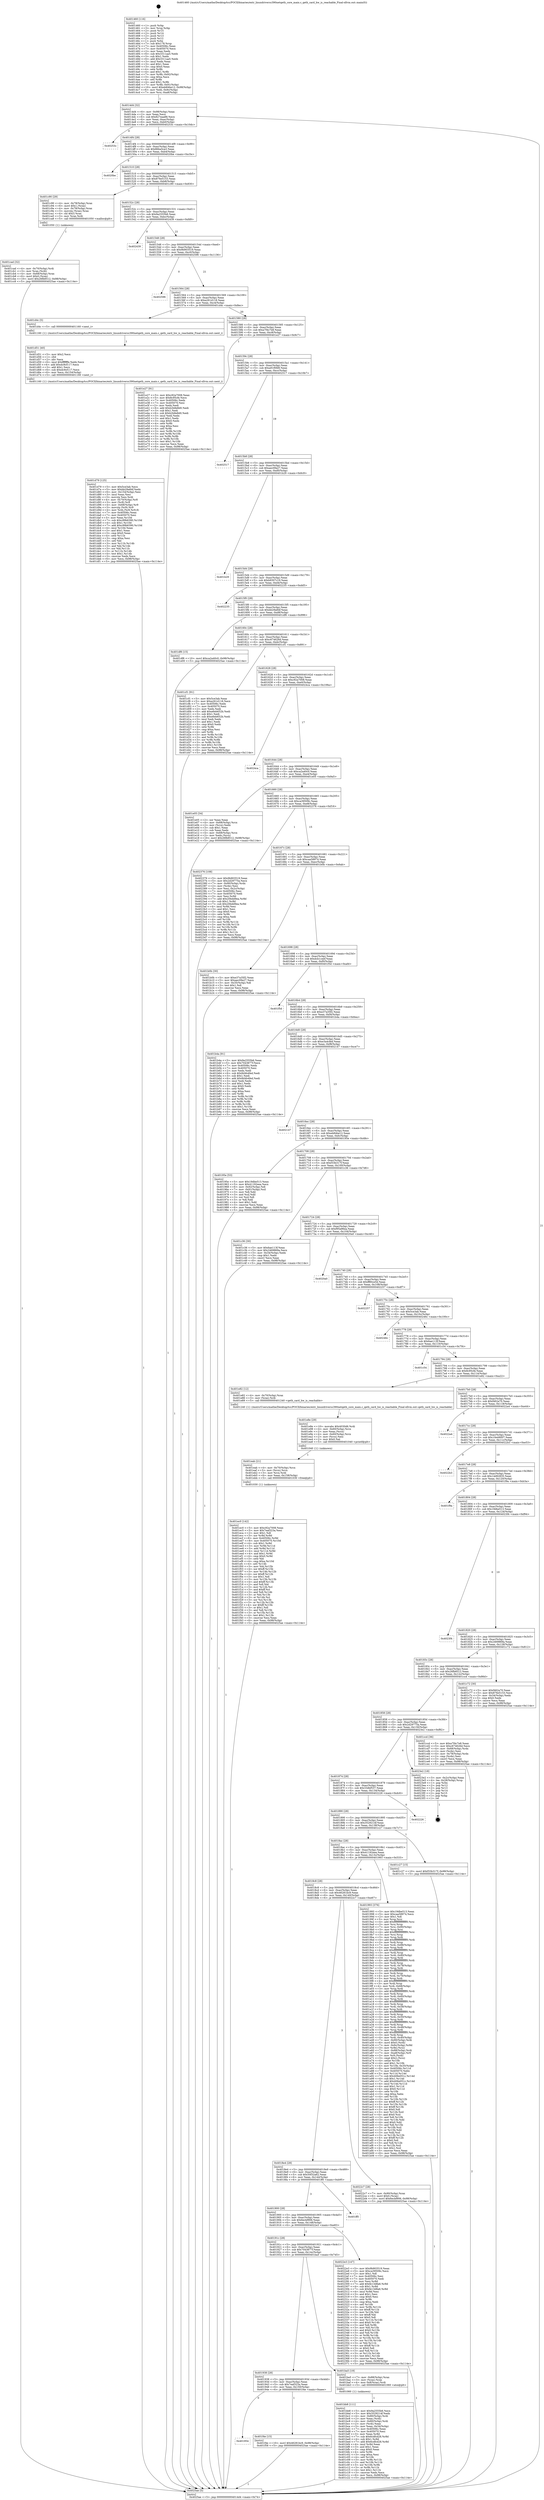 digraph "0x401460" {
  label = "0x401460 (/mnt/c/Users/mathe/Desktop/tcc/POCII/binaries/extr_linuxdriverss390netqeth_core_main.c_qeth_card_hw_is_reachable_Final-ollvm.out::main(0))"
  labelloc = "t"
  node[shape=record]

  Entry [label="",width=0.3,height=0.3,shape=circle,fillcolor=black,style=filled]
  "0x4014d4" [label="{
     0x4014d4 [32]\l
     | [instrs]\l
     &nbsp;&nbsp;0x4014d4 \<+6\>: mov -0x98(%rbp),%eax\l
     &nbsp;&nbsp;0x4014da \<+2\>: mov %eax,%ecx\l
     &nbsp;&nbsp;0x4014dc \<+6\>: sub $0x827eaa88,%ecx\l
     &nbsp;&nbsp;0x4014e2 \<+6\>: mov %eax,-0xac(%rbp)\l
     &nbsp;&nbsp;0x4014e8 \<+6\>: mov %ecx,-0xb0(%rbp)\l
     &nbsp;&nbsp;0x4014ee \<+6\>: je 000000000040253c \<main+0x10dc\>\l
  }"]
  "0x40253c" [label="{
     0x40253c\l
  }", style=dashed]
  "0x4014f4" [label="{
     0x4014f4 [28]\l
     | [instrs]\l
     &nbsp;&nbsp;0x4014f4 \<+5\>: jmp 00000000004014f9 \<main+0x99\>\l
     &nbsp;&nbsp;0x4014f9 \<+6\>: mov -0xac(%rbp),%eax\l
     &nbsp;&nbsp;0x4014ff \<+5\>: sub $0x86ba5ca3,%eax\l
     &nbsp;&nbsp;0x401504 \<+6\>: mov %eax,-0xb4(%rbp)\l
     &nbsp;&nbsp;0x40150a \<+6\>: je 00000000004020be \<main+0xc5e\>\l
  }"]
  Exit [label="",width=0.3,height=0.3,shape=circle,fillcolor=black,style=filled,peripheries=2]
  "0x4020be" [label="{
     0x4020be\l
  }", style=dashed]
  "0x401510" [label="{
     0x401510 [28]\l
     | [instrs]\l
     &nbsp;&nbsp;0x401510 \<+5\>: jmp 0000000000401515 \<main+0xb5\>\l
     &nbsp;&nbsp;0x401515 \<+6\>: mov -0xac(%rbp),%eax\l
     &nbsp;&nbsp;0x40151b \<+5\>: sub $0x876e5153,%eax\l
     &nbsp;&nbsp;0x401520 \<+6\>: mov %eax,-0xb8(%rbp)\l
     &nbsp;&nbsp;0x401526 \<+6\>: je 0000000000401c90 \<main+0x830\>\l
  }"]
  "0x401954" [label="{
     0x401954\l
  }", style=dashed]
  "0x401c90" [label="{
     0x401c90 [29]\l
     | [instrs]\l
     &nbsp;&nbsp;0x401c90 \<+4\>: mov -0x78(%rbp),%rax\l
     &nbsp;&nbsp;0x401c94 \<+6\>: movl $0x1,(%rax)\l
     &nbsp;&nbsp;0x401c9a \<+4\>: mov -0x78(%rbp),%rax\l
     &nbsp;&nbsp;0x401c9e \<+3\>: movslq (%rax),%rax\l
     &nbsp;&nbsp;0x401ca1 \<+4\>: shl $0x3,%rax\l
     &nbsp;&nbsp;0x401ca5 \<+3\>: mov %rax,%rdi\l
     &nbsp;&nbsp;0x401ca8 \<+5\>: call 0000000000401050 \<malloc@plt\>\l
     | [calls]\l
     &nbsp;&nbsp;0x401050 \{1\} (unknown)\l
  }"]
  "0x40152c" [label="{
     0x40152c [28]\l
     | [instrs]\l
     &nbsp;&nbsp;0x40152c \<+5\>: jmp 0000000000401531 \<main+0xd1\>\l
     &nbsp;&nbsp;0x401531 \<+6\>: mov -0xac(%rbp),%eax\l
     &nbsp;&nbsp;0x401537 \<+5\>: sub $0x9a2555b6,%eax\l
     &nbsp;&nbsp;0x40153c \<+6\>: mov %eax,-0xbc(%rbp)\l
     &nbsp;&nbsp;0x401542 \<+6\>: je 0000000000402439 \<main+0xfd9\>\l
  }"]
  "0x401f4e" [label="{
     0x401f4e [15]\l
     | [instrs]\l
     &nbsp;&nbsp;0x401f4e \<+10\>: movl $0x46281bc9,-0x98(%rbp)\l
     &nbsp;&nbsp;0x401f58 \<+5\>: jmp 00000000004025ae \<main+0x114e\>\l
  }"]
  "0x402439" [label="{
     0x402439\l
  }", style=dashed]
  "0x401548" [label="{
     0x401548 [28]\l
     | [instrs]\l
     &nbsp;&nbsp;0x401548 \<+5\>: jmp 000000000040154d \<main+0xed\>\l
     &nbsp;&nbsp;0x40154d \<+6\>: mov -0xac(%rbp),%eax\l
     &nbsp;&nbsp;0x401553 \<+5\>: sub $0x9b903519,%eax\l
     &nbsp;&nbsp;0x401558 \<+6\>: mov %eax,-0xc0(%rbp)\l
     &nbsp;&nbsp;0x40155e \<+6\>: je 0000000000402596 \<main+0x1136\>\l
  }"]
  "0x401ec0" [label="{
     0x401ec0 [142]\l
     | [instrs]\l
     &nbsp;&nbsp;0x401ec0 \<+5\>: mov $0xc92a7008,%eax\l
     &nbsp;&nbsp;0x401ec5 \<+5\>: mov $0x7eaf323a,%esi\l
     &nbsp;&nbsp;0x401eca \<+2\>: mov $0x1,%dl\l
     &nbsp;&nbsp;0x401ecc \<+3\>: xor %r8d,%r8d\l
     &nbsp;&nbsp;0x401ecf \<+8\>: mov 0x40506c,%r9d\l
     &nbsp;&nbsp;0x401ed7 \<+8\>: mov 0x405070,%r10d\l
     &nbsp;&nbsp;0x401edf \<+4\>: sub $0x1,%r8d\l
     &nbsp;&nbsp;0x401ee3 \<+3\>: mov %r9d,%r11d\l
     &nbsp;&nbsp;0x401ee6 \<+3\>: add %r8d,%r11d\l
     &nbsp;&nbsp;0x401ee9 \<+4\>: imul %r11d,%r9d\l
     &nbsp;&nbsp;0x401eed \<+4\>: and $0x1,%r9d\l
     &nbsp;&nbsp;0x401ef1 \<+4\>: cmp $0x0,%r9d\l
     &nbsp;&nbsp;0x401ef5 \<+3\>: sete %bl\l
     &nbsp;&nbsp;0x401ef8 \<+4\>: cmp $0xa,%r10d\l
     &nbsp;&nbsp;0x401efc \<+4\>: setl %r14b\l
     &nbsp;&nbsp;0x401f00 \<+3\>: mov %bl,%r15b\l
     &nbsp;&nbsp;0x401f03 \<+4\>: xor $0xff,%r15b\l
     &nbsp;&nbsp;0x401f07 \<+3\>: mov %r14b,%r12b\l
     &nbsp;&nbsp;0x401f0a \<+4\>: xor $0xff,%r12b\l
     &nbsp;&nbsp;0x401f0e \<+3\>: xor $0x1,%dl\l
     &nbsp;&nbsp;0x401f11 \<+3\>: mov %r15b,%r13b\l
     &nbsp;&nbsp;0x401f14 \<+4\>: and $0xff,%r13b\l
     &nbsp;&nbsp;0x401f18 \<+2\>: and %dl,%bl\l
     &nbsp;&nbsp;0x401f1a \<+3\>: mov %r12b,%cl\l
     &nbsp;&nbsp;0x401f1d \<+3\>: and $0xff,%cl\l
     &nbsp;&nbsp;0x401f20 \<+3\>: and %dl,%r14b\l
     &nbsp;&nbsp;0x401f23 \<+3\>: or %bl,%r13b\l
     &nbsp;&nbsp;0x401f26 \<+3\>: or %r14b,%cl\l
     &nbsp;&nbsp;0x401f29 \<+3\>: xor %cl,%r13b\l
     &nbsp;&nbsp;0x401f2c \<+3\>: or %r12b,%r15b\l
     &nbsp;&nbsp;0x401f2f \<+4\>: xor $0xff,%r15b\l
     &nbsp;&nbsp;0x401f33 \<+3\>: or $0x1,%dl\l
     &nbsp;&nbsp;0x401f36 \<+3\>: and %dl,%r15b\l
     &nbsp;&nbsp;0x401f39 \<+3\>: or %r15b,%r13b\l
     &nbsp;&nbsp;0x401f3c \<+4\>: test $0x1,%r13b\l
     &nbsp;&nbsp;0x401f40 \<+3\>: cmovne %esi,%eax\l
     &nbsp;&nbsp;0x401f43 \<+6\>: mov %eax,-0x98(%rbp)\l
     &nbsp;&nbsp;0x401f49 \<+5\>: jmp 00000000004025ae \<main+0x114e\>\l
  }"]
  "0x402596" [label="{
     0x402596\l
  }", style=dashed]
  "0x401564" [label="{
     0x401564 [28]\l
     | [instrs]\l
     &nbsp;&nbsp;0x401564 \<+5\>: jmp 0000000000401569 \<main+0x109\>\l
     &nbsp;&nbsp;0x401569 \<+6\>: mov -0xac(%rbp),%eax\l
     &nbsp;&nbsp;0x40156f \<+5\>: sub $0xa261d118,%eax\l
     &nbsp;&nbsp;0x401574 \<+6\>: mov %eax,-0xc4(%rbp)\l
     &nbsp;&nbsp;0x40157a \<+6\>: je 0000000000401d4c \<main+0x8ec\>\l
  }"]
  "0x401eab" [label="{
     0x401eab [21]\l
     | [instrs]\l
     &nbsp;&nbsp;0x401eab \<+4\>: mov -0x70(%rbp),%rcx\l
     &nbsp;&nbsp;0x401eaf \<+3\>: mov (%rcx),%rcx\l
     &nbsp;&nbsp;0x401eb2 \<+3\>: mov %rcx,%rdi\l
     &nbsp;&nbsp;0x401eb5 \<+6\>: mov %eax,-0x158(%rbp)\l
     &nbsp;&nbsp;0x401ebb \<+5\>: call 0000000000401030 \<free@plt\>\l
     | [calls]\l
     &nbsp;&nbsp;0x401030 \{1\} (unknown)\l
  }"]
  "0x401d4c" [label="{
     0x401d4c [5]\l
     | [instrs]\l
     &nbsp;&nbsp;0x401d4c \<+5\>: call 0000000000401160 \<next_i\>\l
     | [calls]\l
     &nbsp;&nbsp;0x401160 \{1\} (/mnt/c/Users/mathe/Desktop/tcc/POCII/binaries/extr_linuxdriverss390netqeth_core_main.c_qeth_card_hw_is_reachable_Final-ollvm.out::next_i)\l
  }"]
  "0x401580" [label="{
     0x401580 [28]\l
     | [instrs]\l
     &nbsp;&nbsp;0x401580 \<+5\>: jmp 0000000000401585 \<main+0x125\>\l
     &nbsp;&nbsp;0x401585 \<+6\>: mov -0xac(%rbp),%eax\l
     &nbsp;&nbsp;0x40158b \<+5\>: sub $0xa7f4c7e8,%eax\l
     &nbsp;&nbsp;0x401590 \<+6\>: mov %eax,-0xc8(%rbp)\l
     &nbsp;&nbsp;0x401596 \<+6\>: je 0000000000401e27 \<main+0x9c7\>\l
  }"]
  "0x401e8e" [label="{
     0x401e8e [29]\l
     | [instrs]\l
     &nbsp;&nbsp;0x401e8e \<+10\>: movabs $0x4030d6,%rdi\l
     &nbsp;&nbsp;0x401e98 \<+4\>: mov -0x60(%rbp),%rcx\l
     &nbsp;&nbsp;0x401e9c \<+2\>: mov %eax,(%rcx)\l
     &nbsp;&nbsp;0x401e9e \<+4\>: mov -0x60(%rbp),%rcx\l
     &nbsp;&nbsp;0x401ea2 \<+2\>: mov (%rcx),%esi\l
     &nbsp;&nbsp;0x401ea4 \<+2\>: mov $0x0,%al\l
     &nbsp;&nbsp;0x401ea6 \<+5\>: call 0000000000401040 \<printf@plt\>\l
     | [calls]\l
     &nbsp;&nbsp;0x401040 \{1\} (unknown)\l
  }"]
  "0x401e27" [label="{
     0x401e27 [91]\l
     | [instrs]\l
     &nbsp;&nbsp;0x401e27 \<+5\>: mov $0xc92a7008,%eax\l
     &nbsp;&nbsp;0x401e2c \<+5\>: mov $0x8c95cfe,%ecx\l
     &nbsp;&nbsp;0x401e31 \<+7\>: mov 0x40506c,%edx\l
     &nbsp;&nbsp;0x401e38 \<+7\>: mov 0x405070,%esi\l
     &nbsp;&nbsp;0x401e3f \<+2\>: mov %edx,%edi\l
     &nbsp;&nbsp;0x401e41 \<+6\>: add $0xb2b8e8d0,%edi\l
     &nbsp;&nbsp;0x401e47 \<+3\>: sub $0x1,%edi\l
     &nbsp;&nbsp;0x401e4a \<+6\>: sub $0xb2b8e8d0,%edi\l
     &nbsp;&nbsp;0x401e50 \<+3\>: imul %edi,%edx\l
     &nbsp;&nbsp;0x401e53 \<+3\>: and $0x1,%edx\l
     &nbsp;&nbsp;0x401e56 \<+3\>: cmp $0x0,%edx\l
     &nbsp;&nbsp;0x401e59 \<+4\>: sete %r8b\l
     &nbsp;&nbsp;0x401e5d \<+3\>: cmp $0xa,%esi\l
     &nbsp;&nbsp;0x401e60 \<+4\>: setl %r9b\l
     &nbsp;&nbsp;0x401e64 \<+3\>: mov %r8b,%r10b\l
     &nbsp;&nbsp;0x401e67 \<+3\>: and %r9b,%r10b\l
     &nbsp;&nbsp;0x401e6a \<+3\>: xor %r9b,%r8b\l
     &nbsp;&nbsp;0x401e6d \<+3\>: or %r8b,%r10b\l
     &nbsp;&nbsp;0x401e70 \<+4\>: test $0x1,%r10b\l
     &nbsp;&nbsp;0x401e74 \<+3\>: cmovne %ecx,%eax\l
     &nbsp;&nbsp;0x401e77 \<+6\>: mov %eax,-0x98(%rbp)\l
     &nbsp;&nbsp;0x401e7d \<+5\>: jmp 00000000004025ae \<main+0x114e\>\l
  }"]
  "0x40159c" [label="{
     0x40159c [28]\l
     | [instrs]\l
     &nbsp;&nbsp;0x40159c \<+5\>: jmp 00000000004015a1 \<main+0x141\>\l
     &nbsp;&nbsp;0x4015a1 \<+6\>: mov -0xac(%rbp),%eax\l
     &nbsp;&nbsp;0x4015a7 \<+5\>: sub $0xa91f0fd9,%eax\l
     &nbsp;&nbsp;0x4015ac \<+6\>: mov %eax,-0xcc(%rbp)\l
     &nbsp;&nbsp;0x4015b2 \<+6\>: je 0000000000402517 \<main+0x10b7\>\l
  }"]
  "0x401d79" [label="{
     0x401d79 [125]\l
     | [instrs]\l
     &nbsp;&nbsp;0x401d79 \<+5\>: mov $0x5ce3ab,%ecx\l
     &nbsp;&nbsp;0x401d7e \<+5\>: mov $0xbb29a84f,%edx\l
     &nbsp;&nbsp;0x401d83 \<+6\>: mov -0x154(%rbp),%esi\l
     &nbsp;&nbsp;0x401d89 \<+3\>: imul %eax,%esi\l
     &nbsp;&nbsp;0x401d8c \<+3\>: movslq %esi,%rdi\l
     &nbsp;&nbsp;0x401d8f \<+4\>: mov -0x70(%rbp),%r8\l
     &nbsp;&nbsp;0x401d93 \<+3\>: mov (%r8),%r8\l
     &nbsp;&nbsp;0x401d96 \<+4\>: mov -0x68(%rbp),%r9\l
     &nbsp;&nbsp;0x401d9a \<+3\>: movslq (%r9),%r9\l
     &nbsp;&nbsp;0x401d9d \<+4\>: mov %rdi,(%r8,%r9,8)\l
     &nbsp;&nbsp;0x401da1 \<+7\>: mov 0x40506c,%eax\l
     &nbsp;&nbsp;0x401da8 \<+7\>: mov 0x405070,%esi\l
     &nbsp;&nbsp;0x401daf \<+3\>: mov %eax,%r10d\l
     &nbsp;&nbsp;0x401db2 \<+7\>: sub $0xc99b6390,%r10d\l
     &nbsp;&nbsp;0x401db9 \<+4\>: sub $0x1,%r10d\l
     &nbsp;&nbsp;0x401dbd \<+7\>: add $0xc99b6390,%r10d\l
     &nbsp;&nbsp;0x401dc4 \<+4\>: imul %r10d,%eax\l
     &nbsp;&nbsp;0x401dc8 \<+3\>: and $0x1,%eax\l
     &nbsp;&nbsp;0x401dcb \<+3\>: cmp $0x0,%eax\l
     &nbsp;&nbsp;0x401dce \<+4\>: sete %r11b\l
     &nbsp;&nbsp;0x401dd2 \<+3\>: cmp $0xa,%esi\l
     &nbsp;&nbsp;0x401dd5 \<+3\>: setl %bl\l
     &nbsp;&nbsp;0x401dd8 \<+3\>: mov %r11b,%r14b\l
     &nbsp;&nbsp;0x401ddb \<+3\>: and %bl,%r14b\l
     &nbsp;&nbsp;0x401dde \<+3\>: xor %bl,%r11b\l
     &nbsp;&nbsp;0x401de1 \<+3\>: or %r11b,%r14b\l
     &nbsp;&nbsp;0x401de4 \<+4\>: test $0x1,%r14b\l
     &nbsp;&nbsp;0x401de8 \<+3\>: cmovne %edx,%ecx\l
     &nbsp;&nbsp;0x401deb \<+6\>: mov %ecx,-0x98(%rbp)\l
     &nbsp;&nbsp;0x401df1 \<+5\>: jmp 00000000004025ae \<main+0x114e\>\l
  }"]
  "0x402517" [label="{
     0x402517\l
  }", style=dashed]
  "0x4015b8" [label="{
     0x4015b8 [28]\l
     | [instrs]\l
     &nbsp;&nbsp;0x4015b8 \<+5\>: jmp 00000000004015bd \<main+0x15d\>\l
     &nbsp;&nbsp;0x4015bd \<+6\>: mov -0xac(%rbp),%eax\l
     &nbsp;&nbsp;0x4015c3 \<+5\>: sub $0xaec09a27,%eax\l
     &nbsp;&nbsp;0x4015c8 \<+6\>: mov %eax,-0xd0(%rbp)\l
     &nbsp;&nbsp;0x4015ce \<+6\>: je 0000000000401b29 \<main+0x6c9\>\l
  }"]
  "0x401d51" [label="{
     0x401d51 [40]\l
     | [instrs]\l
     &nbsp;&nbsp;0x401d51 \<+5\>: mov $0x2,%ecx\l
     &nbsp;&nbsp;0x401d56 \<+1\>: cltd\l
     &nbsp;&nbsp;0x401d57 \<+2\>: idiv %ecx\l
     &nbsp;&nbsp;0x401d59 \<+6\>: imul $0xfffffffe,%edx,%ecx\l
     &nbsp;&nbsp;0x401d5f \<+6\>: add $0xdc9cf117,%ecx\l
     &nbsp;&nbsp;0x401d65 \<+3\>: add $0x1,%ecx\l
     &nbsp;&nbsp;0x401d68 \<+6\>: sub $0xdc9cf117,%ecx\l
     &nbsp;&nbsp;0x401d6e \<+6\>: mov %ecx,-0x154(%rbp)\l
     &nbsp;&nbsp;0x401d74 \<+5\>: call 0000000000401160 \<next_i\>\l
     | [calls]\l
     &nbsp;&nbsp;0x401160 \{1\} (/mnt/c/Users/mathe/Desktop/tcc/POCII/binaries/extr_linuxdriverss390netqeth_core_main.c_qeth_card_hw_is_reachable_Final-ollvm.out::next_i)\l
  }"]
  "0x401b29" [label="{
     0x401b29\l
  }", style=dashed]
  "0x4015d4" [label="{
     0x4015d4 [28]\l
     | [instrs]\l
     &nbsp;&nbsp;0x4015d4 \<+5\>: jmp 00000000004015d9 \<main+0x179\>\l
     &nbsp;&nbsp;0x4015d9 \<+6\>: mov -0xac(%rbp),%eax\l
     &nbsp;&nbsp;0x4015df \<+5\>: sub $0xb9307c19,%eax\l
     &nbsp;&nbsp;0x4015e4 \<+6\>: mov %eax,-0xd4(%rbp)\l
     &nbsp;&nbsp;0x4015ea \<+6\>: je 0000000000402235 \<main+0xdd5\>\l
  }"]
  "0x401cad" [label="{
     0x401cad [32]\l
     | [instrs]\l
     &nbsp;&nbsp;0x401cad \<+4\>: mov -0x70(%rbp),%rdi\l
     &nbsp;&nbsp;0x401cb1 \<+3\>: mov %rax,(%rdi)\l
     &nbsp;&nbsp;0x401cb4 \<+4\>: mov -0x68(%rbp),%rax\l
     &nbsp;&nbsp;0x401cb8 \<+6\>: movl $0x0,(%rax)\l
     &nbsp;&nbsp;0x401cbe \<+10\>: movl $0x26fb8512,-0x98(%rbp)\l
     &nbsp;&nbsp;0x401cc8 \<+5\>: jmp 00000000004025ae \<main+0x114e\>\l
  }"]
  "0x402235" [label="{
     0x402235\l
  }", style=dashed]
  "0x4015f0" [label="{
     0x4015f0 [28]\l
     | [instrs]\l
     &nbsp;&nbsp;0x4015f0 \<+5\>: jmp 00000000004015f5 \<main+0x195\>\l
     &nbsp;&nbsp;0x4015f5 \<+6\>: mov -0xac(%rbp),%eax\l
     &nbsp;&nbsp;0x4015fb \<+5\>: sub $0xbb29a84f,%eax\l
     &nbsp;&nbsp;0x401600 \<+6\>: mov %eax,-0xd8(%rbp)\l
     &nbsp;&nbsp;0x401606 \<+6\>: je 0000000000401df6 \<main+0x996\>\l
  }"]
  "0x401bb8" [label="{
     0x401bb8 [111]\l
     | [instrs]\l
     &nbsp;&nbsp;0x401bb8 \<+5\>: mov $0x9a2555b6,%ecx\l
     &nbsp;&nbsp;0x401bbd \<+5\>: mov $0x3529214f,%edx\l
     &nbsp;&nbsp;0x401bc2 \<+4\>: mov -0x80(%rbp),%rdi\l
     &nbsp;&nbsp;0x401bc6 \<+2\>: mov %eax,(%rdi)\l
     &nbsp;&nbsp;0x401bc8 \<+4\>: mov -0x80(%rbp),%rdi\l
     &nbsp;&nbsp;0x401bcc \<+2\>: mov (%rdi),%eax\l
     &nbsp;&nbsp;0x401bce \<+3\>: mov %eax,-0x34(%rbp)\l
     &nbsp;&nbsp;0x401bd1 \<+7\>: mov 0x40506c,%eax\l
     &nbsp;&nbsp;0x401bd8 \<+7\>: mov 0x405070,%esi\l
     &nbsp;&nbsp;0x401bdf \<+3\>: mov %eax,%r8d\l
     &nbsp;&nbsp;0x401be2 \<+7\>: sub $0x6cdfcd28,%r8d\l
     &nbsp;&nbsp;0x401be9 \<+4\>: sub $0x1,%r8d\l
     &nbsp;&nbsp;0x401bed \<+7\>: add $0x6cdfcd28,%r8d\l
     &nbsp;&nbsp;0x401bf4 \<+4\>: imul %r8d,%eax\l
     &nbsp;&nbsp;0x401bf8 \<+3\>: and $0x1,%eax\l
     &nbsp;&nbsp;0x401bfb \<+3\>: cmp $0x0,%eax\l
     &nbsp;&nbsp;0x401bfe \<+4\>: sete %r9b\l
     &nbsp;&nbsp;0x401c02 \<+3\>: cmp $0xa,%esi\l
     &nbsp;&nbsp;0x401c05 \<+4\>: setl %r10b\l
     &nbsp;&nbsp;0x401c09 \<+3\>: mov %r9b,%r11b\l
     &nbsp;&nbsp;0x401c0c \<+3\>: and %r10b,%r11b\l
     &nbsp;&nbsp;0x401c0f \<+3\>: xor %r10b,%r9b\l
     &nbsp;&nbsp;0x401c12 \<+3\>: or %r9b,%r11b\l
     &nbsp;&nbsp;0x401c15 \<+4\>: test $0x1,%r11b\l
     &nbsp;&nbsp;0x401c19 \<+3\>: cmovne %edx,%ecx\l
     &nbsp;&nbsp;0x401c1c \<+6\>: mov %ecx,-0x98(%rbp)\l
     &nbsp;&nbsp;0x401c22 \<+5\>: jmp 00000000004025ae \<main+0x114e\>\l
  }"]
  "0x401df6" [label="{
     0x401df6 [15]\l
     | [instrs]\l
     &nbsp;&nbsp;0x401df6 \<+10\>: movl $0xca2a40c0,-0x98(%rbp)\l
     &nbsp;&nbsp;0x401e00 \<+5\>: jmp 00000000004025ae \<main+0x114e\>\l
  }"]
  "0x40160c" [label="{
     0x40160c [28]\l
     | [instrs]\l
     &nbsp;&nbsp;0x40160c \<+5\>: jmp 0000000000401611 \<main+0x1b1\>\l
     &nbsp;&nbsp;0x401611 \<+6\>: mov -0xac(%rbp),%eax\l
     &nbsp;&nbsp;0x401617 \<+5\>: sub $0xc674626d,%eax\l
     &nbsp;&nbsp;0x40161c \<+6\>: mov %eax,-0xdc(%rbp)\l
     &nbsp;&nbsp;0x401622 \<+6\>: je 0000000000401cf1 \<main+0x891\>\l
  }"]
  "0x401938" [label="{
     0x401938 [28]\l
     | [instrs]\l
     &nbsp;&nbsp;0x401938 \<+5\>: jmp 000000000040193d \<main+0x4dd\>\l
     &nbsp;&nbsp;0x40193d \<+6\>: mov -0xac(%rbp),%eax\l
     &nbsp;&nbsp;0x401943 \<+5\>: sub $0x7eaf323a,%eax\l
     &nbsp;&nbsp;0x401948 \<+6\>: mov %eax,-0x150(%rbp)\l
     &nbsp;&nbsp;0x40194e \<+6\>: je 0000000000401f4e \<main+0xaee\>\l
  }"]
  "0x401cf1" [label="{
     0x401cf1 [91]\l
     | [instrs]\l
     &nbsp;&nbsp;0x401cf1 \<+5\>: mov $0x5ce3ab,%eax\l
     &nbsp;&nbsp;0x401cf6 \<+5\>: mov $0xa261d118,%ecx\l
     &nbsp;&nbsp;0x401cfb \<+7\>: mov 0x40506c,%edx\l
     &nbsp;&nbsp;0x401d02 \<+7\>: mov 0x405070,%esi\l
     &nbsp;&nbsp;0x401d09 \<+2\>: mov %edx,%edi\l
     &nbsp;&nbsp;0x401d0b \<+6\>: add $0xe6eb652b,%edi\l
     &nbsp;&nbsp;0x401d11 \<+3\>: sub $0x1,%edi\l
     &nbsp;&nbsp;0x401d14 \<+6\>: sub $0xe6eb652b,%edi\l
     &nbsp;&nbsp;0x401d1a \<+3\>: imul %edi,%edx\l
     &nbsp;&nbsp;0x401d1d \<+3\>: and $0x1,%edx\l
     &nbsp;&nbsp;0x401d20 \<+3\>: cmp $0x0,%edx\l
     &nbsp;&nbsp;0x401d23 \<+4\>: sete %r8b\l
     &nbsp;&nbsp;0x401d27 \<+3\>: cmp $0xa,%esi\l
     &nbsp;&nbsp;0x401d2a \<+4\>: setl %r9b\l
     &nbsp;&nbsp;0x401d2e \<+3\>: mov %r8b,%r10b\l
     &nbsp;&nbsp;0x401d31 \<+3\>: and %r9b,%r10b\l
     &nbsp;&nbsp;0x401d34 \<+3\>: xor %r9b,%r8b\l
     &nbsp;&nbsp;0x401d37 \<+3\>: or %r8b,%r10b\l
     &nbsp;&nbsp;0x401d3a \<+4\>: test $0x1,%r10b\l
     &nbsp;&nbsp;0x401d3e \<+3\>: cmovne %ecx,%eax\l
     &nbsp;&nbsp;0x401d41 \<+6\>: mov %eax,-0x98(%rbp)\l
     &nbsp;&nbsp;0x401d47 \<+5\>: jmp 00000000004025ae \<main+0x114e\>\l
  }"]
  "0x401628" [label="{
     0x401628 [28]\l
     | [instrs]\l
     &nbsp;&nbsp;0x401628 \<+5\>: jmp 000000000040162d \<main+0x1cd\>\l
     &nbsp;&nbsp;0x40162d \<+6\>: mov -0xac(%rbp),%eax\l
     &nbsp;&nbsp;0x401633 \<+5\>: sub $0xc92a7008,%eax\l
     &nbsp;&nbsp;0x401638 \<+6\>: mov %eax,-0xe0(%rbp)\l
     &nbsp;&nbsp;0x40163e \<+6\>: je 00000000004024ca \<main+0x106a\>\l
  }"]
  "0x401ba5" [label="{
     0x401ba5 [19]\l
     | [instrs]\l
     &nbsp;&nbsp;0x401ba5 \<+7\>: mov -0x88(%rbp),%rax\l
     &nbsp;&nbsp;0x401bac \<+3\>: mov (%rax),%rax\l
     &nbsp;&nbsp;0x401baf \<+4\>: mov 0x8(%rax),%rdi\l
     &nbsp;&nbsp;0x401bb3 \<+5\>: call 0000000000401060 \<atoi@plt\>\l
     | [calls]\l
     &nbsp;&nbsp;0x401060 \{1\} (unknown)\l
  }"]
  "0x4024ca" [label="{
     0x4024ca\l
  }", style=dashed]
  "0x401644" [label="{
     0x401644 [28]\l
     | [instrs]\l
     &nbsp;&nbsp;0x401644 \<+5\>: jmp 0000000000401649 \<main+0x1e9\>\l
     &nbsp;&nbsp;0x401649 \<+6\>: mov -0xac(%rbp),%eax\l
     &nbsp;&nbsp;0x40164f \<+5\>: sub $0xca2a40c0,%eax\l
     &nbsp;&nbsp;0x401654 \<+6\>: mov %eax,-0xe4(%rbp)\l
     &nbsp;&nbsp;0x40165a \<+6\>: je 0000000000401e05 \<main+0x9a5\>\l
  }"]
  "0x40191c" [label="{
     0x40191c [28]\l
     | [instrs]\l
     &nbsp;&nbsp;0x40191c \<+5\>: jmp 0000000000401921 \<main+0x4c1\>\l
     &nbsp;&nbsp;0x401921 \<+6\>: mov -0xac(%rbp),%eax\l
     &nbsp;&nbsp;0x401927 \<+5\>: sub $0x7043877f,%eax\l
     &nbsp;&nbsp;0x40192c \<+6\>: mov %eax,-0x14c(%rbp)\l
     &nbsp;&nbsp;0x401932 \<+6\>: je 0000000000401ba5 \<main+0x745\>\l
  }"]
  "0x401e05" [label="{
     0x401e05 [34]\l
     | [instrs]\l
     &nbsp;&nbsp;0x401e05 \<+2\>: xor %eax,%eax\l
     &nbsp;&nbsp;0x401e07 \<+4\>: mov -0x68(%rbp),%rcx\l
     &nbsp;&nbsp;0x401e0b \<+2\>: mov (%rcx),%edx\l
     &nbsp;&nbsp;0x401e0d \<+3\>: sub $0x1,%eax\l
     &nbsp;&nbsp;0x401e10 \<+2\>: sub %eax,%edx\l
     &nbsp;&nbsp;0x401e12 \<+4\>: mov -0x68(%rbp),%rcx\l
     &nbsp;&nbsp;0x401e16 \<+2\>: mov %edx,(%rcx)\l
     &nbsp;&nbsp;0x401e18 \<+10\>: movl $0x26fb8512,-0x98(%rbp)\l
     &nbsp;&nbsp;0x401e22 \<+5\>: jmp 00000000004025ae \<main+0x114e\>\l
  }"]
  "0x401660" [label="{
     0x401660 [28]\l
     | [instrs]\l
     &nbsp;&nbsp;0x401660 \<+5\>: jmp 0000000000401665 \<main+0x205\>\l
     &nbsp;&nbsp;0x401665 \<+6\>: mov -0xac(%rbp),%eax\l
     &nbsp;&nbsp;0x40166b \<+5\>: sub $0xca39509c,%eax\l
     &nbsp;&nbsp;0x401670 \<+6\>: mov %eax,-0xe8(%rbp)\l
     &nbsp;&nbsp;0x401676 \<+6\>: je 0000000000402376 \<main+0xf16\>\l
  }"]
  "0x4022e3" [label="{
     0x4022e3 [147]\l
     | [instrs]\l
     &nbsp;&nbsp;0x4022e3 \<+5\>: mov $0x9b903519,%eax\l
     &nbsp;&nbsp;0x4022e8 \<+5\>: mov $0xca39509c,%ecx\l
     &nbsp;&nbsp;0x4022ed \<+2\>: mov $0x1,%dl\l
     &nbsp;&nbsp;0x4022ef \<+7\>: mov 0x40506c,%esi\l
     &nbsp;&nbsp;0x4022f6 \<+7\>: mov 0x405070,%edi\l
     &nbsp;&nbsp;0x4022fd \<+3\>: mov %esi,%r8d\l
     &nbsp;&nbsp;0x402300 \<+7\>: add $0xfe13d8a6,%r8d\l
     &nbsp;&nbsp;0x402307 \<+4\>: sub $0x1,%r8d\l
     &nbsp;&nbsp;0x40230b \<+7\>: sub $0xfe13d8a6,%r8d\l
     &nbsp;&nbsp;0x402312 \<+4\>: imul %r8d,%esi\l
     &nbsp;&nbsp;0x402316 \<+3\>: and $0x1,%esi\l
     &nbsp;&nbsp;0x402319 \<+3\>: cmp $0x0,%esi\l
     &nbsp;&nbsp;0x40231c \<+4\>: sete %r9b\l
     &nbsp;&nbsp;0x402320 \<+3\>: cmp $0xa,%edi\l
     &nbsp;&nbsp;0x402323 \<+4\>: setl %r10b\l
     &nbsp;&nbsp;0x402327 \<+3\>: mov %r9b,%r11b\l
     &nbsp;&nbsp;0x40232a \<+4\>: xor $0xff,%r11b\l
     &nbsp;&nbsp;0x40232e \<+3\>: mov %r10b,%bl\l
     &nbsp;&nbsp;0x402331 \<+3\>: xor $0xff,%bl\l
     &nbsp;&nbsp;0x402334 \<+3\>: xor $0x0,%dl\l
     &nbsp;&nbsp;0x402337 \<+3\>: mov %r11b,%r14b\l
     &nbsp;&nbsp;0x40233a \<+4\>: and $0x0,%r14b\l
     &nbsp;&nbsp;0x40233e \<+3\>: and %dl,%r9b\l
     &nbsp;&nbsp;0x402341 \<+3\>: mov %bl,%r15b\l
     &nbsp;&nbsp;0x402344 \<+4\>: and $0x0,%r15b\l
     &nbsp;&nbsp;0x402348 \<+3\>: and %dl,%r10b\l
     &nbsp;&nbsp;0x40234b \<+3\>: or %r9b,%r14b\l
     &nbsp;&nbsp;0x40234e \<+3\>: or %r10b,%r15b\l
     &nbsp;&nbsp;0x402351 \<+3\>: xor %r15b,%r14b\l
     &nbsp;&nbsp;0x402354 \<+3\>: or %bl,%r11b\l
     &nbsp;&nbsp;0x402357 \<+4\>: xor $0xff,%r11b\l
     &nbsp;&nbsp;0x40235b \<+3\>: or $0x0,%dl\l
     &nbsp;&nbsp;0x40235e \<+3\>: and %dl,%r11b\l
     &nbsp;&nbsp;0x402361 \<+3\>: or %r11b,%r14b\l
     &nbsp;&nbsp;0x402364 \<+4\>: test $0x1,%r14b\l
     &nbsp;&nbsp;0x402368 \<+3\>: cmovne %ecx,%eax\l
     &nbsp;&nbsp;0x40236b \<+6\>: mov %eax,-0x98(%rbp)\l
     &nbsp;&nbsp;0x402371 \<+5\>: jmp 00000000004025ae \<main+0x114e\>\l
  }"]
  "0x402376" [label="{
     0x402376 [108]\l
     | [instrs]\l
     &nbsp;&nbsp;0x402376 \<+5\>: mov $0x9b903519,%eax\l
     &nbsp;&nbsp;0x40237b \<+5\>: mov $0x2d29775a,%ecx\l
     &nbsp;&nbsp;0x402380 \<+7\>: mov -0x90(%rbp),%rdx\l
     &nbsp;&nbsp;0x402387 \<+2\>: mov (%rdx),%esi\l
     &nbsp;&nbsp;0x402389 \<+3\>: mov %esi,-0x2c(%rbp)\l
     &nbsp;&nbsp;0x40238c \<+7\>: mov 0x40506c,%esi\l
     &nbsp;&nbsp;0x402393 \<+7\>: mov 0x405070,%edi\l
     &nbsp;&nbsp;0x40239a \<+3\>: mov %esi,%r8d\l
     &nbsp;&nbsp;0x40239d \<+7\>: add $0x20bdd9ea,%r8d\l
     &nbsp;&nbsp;0x4023a4 \<+4\>: sub $0x1,%r8d\l
     &nbsp;&nbsp;0x4023a8 \<+7\>: sub $0x20bdd9ea,%r8d\l
     &nbsp;&nbsp;0x4023af \<+4\>: imul %r8d,%esi\l
     &nbsp;&nbsp;0x4023b3 \<+3\>: and $0x1,%esi\l
     &nbsp;&nbsp;0x4023b6 \<+3\>: cmp $0x0,%esi\l
     &nbsp;&nbsp;0x4023b9 \<+4\>: sete %r9b\l
     &nbsp;&nbsp;0x4023bd \<+3\>: cmp $0xa,%edi\l
     &nbsp;&nbsp;0x4023c0 \<+4\>: setl %r10b\l
     &nbsp;&nbsp;0x4023c4 \<+3\>: mov %r9b,%r11b\l
     &nbsp;&nbsp;0x4023c7 \<+3\>: and %r10b,%r11b\l
     &nbsp;&nbsp;0x4023ca \<+3\>: xor %r10b,%r9b\l
     &nbsp;&nbsp;0x4023cd \<+3\>: or %r9b,%r11b\l
     &nbsp;&nbsp;0x4023d0 \<+4\>: test $0x1,%r11b\l
     &nbsp;&nbsp;0x4023d4 \<+3\>: cmovne %ecx,%eax\l
     &nbsp;&nbsp;0x4023d7 \<+6\>: mov %eax,-0x98(%rbp)\l
     &nbsp;&nbsp;0x4023dd \<+5\>: jmp 00000000004025ae \<main+0x114e\>\l
  }"]
  "0x40167c" [label="{
     0x40167c [28]\l
     | [instrs]\l
     &nbsp;&nbsp;0x40167c \<+5\>: jmp 0000000000401681 \<main+0x221\>\l
     &nbsp;&nbsp;0x401681 \<+6\>: mov -0xac(%rbp),%eax\l
     &nbsp;&nbsp;0x401687 \<+5\>: sub $0xcaa58974,%eax\l
     &nbsp;&nbsp;0x40168c \<+6\>: mov %eax,-0xec(%rbp)\l
     &nbsp;&nbsp;0x401692 \<+6\>: je 0000000000401b0b \<main+0x6ab\>\l
  }"]
  "0x401900" [label="{
     0x401900 [28]\l
     | [instrs]\l
     &nbsp;&nbsp;0x401900 \<+5\>: jmp 0000000000401905 \<main+0x4a5\>\l
     &nbsp;&nbsp;0x401905 \<+6\>: mov -0xac(%rbp),%eax\l
     &nbsp;&nbsp;0x40190b \<+5\>: sub $0x6ecbf906,%eax\l
     &nbsp;&nbsp;0x401910 \<+6\>: mov %eax,-0x148(%rbp)\l
     &nbsp;&nbsp;0x401916 \<+6\>: je 00000000004022e3 \<main+0xe83\>\l
  }"]
  "0x401b0b" [label="{
     0x401b0b [30]\l
     | [instrs]\l
     &nbsp;&nbsp;0x401b0b \<+5\>: mov $0xe37a35f2,%eax\l
     &nbsp;&nbsp;0x401b10 \<+5\>: mov $0xaec09a27,%ecx\l
     &nbsp;&nbsp;0x401b15 \<+3\>: mov -0x35(%rbp),%dl\l
     &nbsp;&nbsp;0x401b18 \<+3\>: test $0x1,%dl\l
     &nbsp;&nbsp;0x401b1b \<+3\>: cmovne %ecx,%eax\l
     &nbsp;&nbsp;0x401b1e \<+6\>: mov %eax,-0x98(%rbp)\l
     &nbsp;&nbsp;0x401b24 \<+5\>: jmp 00000000004025ae \<main+0x114e\>\l
  }"]
  "0x401698" [label="{
     0x401698 [28]\l
     | [instrs]\l
     &nbsp;&nbsp;0x401698 \<+5\>: jmp 000000000040169d \<main+0x23d\>\l
     &nbsp;&nbsp;0x40169d \<+6\>: mov -0xac(%rbp),%eax\l
     &nbsp;&nbsp;0x4016a3 \<+5\>: sub $0xdcb1ceef,%eax\l
     &nbsp;&nbsp;0x4016a8 \<+6\>: mov %eax,-0xf0(%rbp)\l
     &nbsp;&nbsp;0x4016ae \<+6\>: je 0000000000401f5d \<main+0xafd\>\l
  }"]
  "0x401ff5" [label="{
     0x401ff5\l
  }", style=dashed]
  "0x401f5d" [label="{
     0x401f5d\l
  }", style=dashed]
  "0x4016b4" [label="{
     0x4016b4 [28]\l
     | [instrs]\l
     &nbsp;&nbsp;0x4016b4 \<+5\>: jmp 00000000004016b9 \<main+0x259\>\l
     &nbsp;&nbsp;0x4016b9 \<+6\>: mov -0xac(%rbp),%eax\l
     &nbsp;&nbsp;0x4016bf \<+5\>: sub $0xe37a35f2,%eax\l
     &nbsp;&nbsp;0x4016c4 \<+6\>: mov %eax,-0xf4(%rbp)\l
     &nbsp;&nbsp;0x4016ca \<+6\>: je 0000000000401b4a \<main+0x6ea\>\l
  }"]
  "0x4018e4" [label="{
     0x4018e4 [28]\l
     | [instrs]\l
     &nbsp;&nbsp;0x4018e4 \<+5\>: jmp 00000000004018e9 \<main+0x489\>\l
     &nbsp;&nbsp;0x4018e9 \<+6\>: mov -0xac(%rbp),%eax\l
     &nbsp;&nbsp;0x4018ef \<+5\>: sub $0x50f32a62,%eax\l
     &nbsp;&nbsp;0x4018f4 \<+6\>: mov %eax,-0x144(%rbp)\l
     &nbsp;&nbsp;0x4018fa \<+6\>: je 0000000000401ff5 \<main+0xb95\>\l
  }"]
  "0x401b4a" [label="{
     0x401b4a [91]\l
     | [instrs]\l
     &nbsp;&nbsp;0x401b4a \<+5\>: mov $0x9a2555b6,%eax\l
     &nbsp;&nbsp;0x401b4f \<+5\>: mov $0x7043877f,%ecx\l
     &nbsp;&nbsp;0x401b54 \<+7\>: mov 0x40506c,%edx\l
     &nbsp;&nbsp;0x401b5b \<+7\>: mov 0x405070,%esi\l
     &nbsp;&nbsp;0x401b62 \<+2\>: mov %edx,%edi\l
     &nbsp;&nbsp;0x401b64 \<+6\>: sub $0x8d4b4fed,%edi\l
     &nbsp;&nbsp;0x401b6a \<+3\>: sub $0x1,%edi\l
     &nbsp;&nbsp;0x401b6d \<+6\>: add $0x8d4b4fed,%edi\l
     &nbsp;&nbsp;0x401b73 \<+3\>: imul %edi,%edx\l
     &nbsp;&nbsp;0x401b76 \<+3\>: and $0x1,%edx\l
     &nbsp;&nbsp;0x401b79 \<+3\>: cmp $0x0,%edx\l
     &nbsp;&nbsp;0x401b7c \<+4\>: sete %r8b\l
     &nbsp;&nbsp;0x401b80 \<+3\>: cmp $0xa,%esi\l
     &nbsp;&nbsp;0x401b83 \<+4\>: setl %r9b\l
     &nbsp;&nbsp;0x401b87 \<+3\>: mov %r8b,%r10b\l
     &nbsp;&nbsp;0x401b8a \<+3\>: and %r9b,%r10b\l
     &nbsp;&nbsp;0x401b8d \<+3\>: xor %r9b,%r8b\l
     &nbsp;&nbsp;0x401b90 \<+3\>: or %r8b,%r10b\l
     &nbsp;&nbsp;0x401b93 \<+4\>: test $0x1,%r10b\l
     &nbsp;&nbsp;0x401b97 \<+3\>: cmovne %ecx,%eax\l
     &nbsp;&nbsp;0x401b9a \<+6\>: mov %eax,-0x98(%rbp)\l
     &nbsp;&nbsp;0x401ba0 \<+5\>: jmp 00000000004025ae \<main+0x114e\>\l
  }"]
  "0x4016d0" [label="{
     0x4016d0 [28]\l
     | [instrs]\l
     &nbsp;&nbsp;0x4016d0 \<+5\>: jmp 00000000004016d5 \<main+0x275\>\l
     &nbsp;&nbsp;0x4016d5 \<+6\>: mov -0xac(%rbp),%eax\l
     &nbsp;&nbsp;0x4016db \<+5\>: sub $0xe3a4cfed,%eax\l
     &nbsp;&nbsp;0x4016e0 \<+6\>: mov %eax,-0xf8(%rbp)\l
     &nbsp;&nbsp;0x4016e6 \<+6\>: je 0000000000402147 \<main+0xce7\>\l
  }"]
  "0x4022c7" [label="{
     0x4022c7 [28]\l
     | [instrs]\l
     &nbsp;&nbsp;0x4022c7 \<+7\>: mov -0x90(%rbp),%rax\l
     &nbsp;&nbsp;0x4022ce \<+6\>: movl $0x0,(%rax)\l
     &nbsp;&nbsp;0x4022d4 \<+10\>: movl $0x6ecbf906,-0x98(%rbp)\l
     &nbsp;&nbsp;0x4022de \<+5\>: jmp 00000000004025ae \<main+0x114e\>\l
  }"]
  "0x402147" [label="{
     0x402147\l
  }", style=dashed]
  "0x4016ec" [label="{
     0x4016ec [28]\l
     | [instrs]\l
     &nbsp;&nbsp;0x4016ec \<+5\>: jmp 00000000004016f1 \<main+0x291\>\l
     &nbsp;&nbsp;0x4016f1 \<+6\>: mov -0xac(%rbp),%eax\l
     &nbsp;&nbsp;0x4016f7 \<+5\>: sub $0xeb84be12,%eax\l
     &nbsp;&nbsp;0x4016fc \<+6\>: mov %eax,-0xfc(%rbp)\l
     &nbsp;&nbsp;0x401702 \<+6\>: je 000000000040195e \<main+0x4fe\>\l
  }"]
  "0x4018c8" [label="{
     0x4018c8 [28]\l
     | [instrs]\l
     &nbsp;&nbsp;0x4018c8 \<+5\>: jmp 00000000004018cd \<main+0x46d\>\l
     &nbsp;&nbsp;0x4018cd \<+6\>: mov -0xac(%rbp),%eax\l
     &nbsp;&nbsp;0x4018d3 \<+5\>: sub $0x46281bc9,%eax\l
     &nbsp;&nbsp;0x4018d8 \<+6\>: mov %eax,-0x140(%rbp)\l
     &nbsp;&nbsp;0x4018de \<+6\>: je 00000000004022c7 \<main+0xe67\>\l
  }"]
  "0x40195e" [label="{
     0x40195e [53]\l
     | [instrs]\l
     &nbsp;&nbsp;0x40195e \<+5\>: mov $0x19dbe513,%eax\l
     &nbsp;&nbsp;0x401963 \<+5\>: mov $0x41192eea,%ecx\l
     &nbsp;&nbsp;0x401968 \<+6\>: mov -0x92(%rbp),%dl\l
     &nbsp;&nbsp;0x40196e \<+7\>: mov -0x91(%rbp),%sil\l
     &nbsp;&nbsp;0x401975 \<+3\>: mov %dl,%dil\l
     &nbsp;&nbsp;0x401978 \<+3\>: and %sil,%dil\l
     &nbsp;&nbsp;0x40197b \<+3\>: xor %sil,%dl\l
     &nbsp;&nbsp;0x40197e \<+3\>: or %dl,%dil\l
     &nbsp;&nbsp;0x401981 \<+4\>: test $0x1,%dil\l
     &nbsp;&nbsp;0x401985 \<+3\>: cmovne %ecx,%eax\l
     &nbsp;&nbsp;0x401988 \<+6\>: mov %eax,-0x98(%rbp)\l
     &nbsp;&nbsp;0x40198e \<+5\>: jmp 00000000004025ae \<main+0x114e\>\l
  }"]
  "0x401708" [label="{
     0x401708 [28]\l
     | [instrs]\l
     &nbsp;&nbsp;0x401708 \<+5\>: jmp 000000000040170d \<main+0x2ad\>\l
     &nbsp;&nbsp;0x40170d \<+6\>: mov -0xac(%rbp),%eax\l
     &nbsp;&nbsp;0x401713 \<+5\>: sub $0xf33b317f,%eax\l
     &nbsp;&nbsp;0x401718 \<+6\>: mov %eax,-0x100(%rbp)\l
     &nbsp;&nbsp;0x40171e \<+6\>: je 0000000000401c36 \<main+0x7d6\>\l
  }"]
  "0x4025ae" [label="{
     0x4025ae [5]\l
     | [instrs]\l
     &nbsp;&nbsp;0x4025ae \<+5\>: jmp 00000000004014d4 \<main+0x74\>\l
  }"]
  "0x401460" [label="{
     0x401460 [116]\l
     | [instrs]\l
     &nbsp;&nbsp;0x401460 \<+1\>: push %rbp\l
     &nbsp;&nbsp;0x401461 \<+3\>: mov %rsp,%rbp\l
     &nbsp;&nbsp;0x401464 \<+2\>: push %r15\l
     &nbsp;&nbsp;0x401466 \<+2\>: push %r14\l
     &nbsp;&nbsp;0x401468 \<+2\>: push %r13\l
     &nbsp;&nbsp;0x40146a \<+2\>: push %r12\l
     &nbsp;&nbsp;0x40146c \<+1\>: push %rbx\l
     &nbsp;&nbsp;0x40146d \<+7\>: sub $0x178,%rsp\l
     &nbsp;&nbsp;0x401474 \<+7\>: mov 0x40506c,%eax\l
     &nbsp;&nbsp;0x40147b \<+7\>: mov 0x405070,%ecx\l
     &nbsp;&nbsp;0x401482 \<+2\>: mov %eax,%edx\l
     &nbsp;&nbsp;0x401484 \<+6\>: sub $0x3311aa5,%edx\l
     &nbsp;&nbsp;0x40148a \<+3\>: sub $0x1,%edx\l
     &nbsp;&nbsp;0x40148d \<+6\>: add $0x3311aa5,%edx\l
     &nbsp;&nbsp;0x401493 \<+3\>: imul %edx,%eax\l
     &nbsp;&nbsp;0x401496 \<+3\>: and $0x1,%eax\l
     &nbsp;&nbsp;0x401499 \<+3\>: cmp $0x0,%eax\l
     &nbsp;&nbsp;0x40149c \<+4\>: sete %r8b\l
     &nbsp;&nbsp;0x4014a0 \<+4\>: and $0x1,%r8b\l
     &nbsp;&nbsp;0x4014a4 \<+7\>: mov %r8b,-0x92(%rbp)\l
     &nbsp;&nbsp;0x4014ab \<+3\>: cmp $0xa,%ecx\l
     &nbsp;&nbsp;0x4014ae \<+4\>: setl %r8b\l
     &nbsp;&nbsp;0x4014b2 \<+4\>: and $0x1,%r8b\l
     &nbsp;&nbsp;0x4014b6 \<+7\>: mov %r8b,-0x91(%rbp)\l
     &nbsp;&nbsp;0x4014bd \<+10\>: movl $0xeb84be12,-0x98(%rbp)\l
     &nbsp;&nbsp;0x4014c7 \<+6\>: mov %edi,-0x9c(%rbp)\l
     &nbsp;&nbsp;0x4014cd \<+7\>: mov %rsi,-0xa8(%rbp)\l
  }"]
  "0x401993" [label="{
     0x401993 [376]\l
     | [instrs]\l
     &nbsp;&nbsp;0x401993 \<+5\>: mov $0x19dbe513,%eax\l
     &nbsp;&nbsp;0x401998 \<+5\>: mov $0xcaa58974,%ecx\l
     &nbsp;&nbsp;0x40199d \<+2\>: mov $0x1,%dl\l
     &nbsp;&nbsp;0x40199f \<+3\>: mov %rsp,%rsi\l
     &nbsp;&nbsp;0x4019a2 \<+4\>: add $0xfffffffffffffff0,%rsi\l
     &nbsp;&nbsp;0x4019a6 \<+3\>: mov %rsi,%rsp\l
     &nbsp;&nbsp;0x4019a9 \<+7\>: mov %rsi,-0x90(%rbp)\l
     &nbsp;&nbsp;0x4019b0 \<+3\>: mov %rsp,%rsi\l
     &nbsp;&nbsp;0x4019b3 \<+4\>: add $0xfffffffffffffff0,%rsi\l
     &nbsp;&nbsp;0x4019b7 \<+3\>: mov %rsi,%rsp\l
     &nbsp;&nbsp;0x4019ba \<+3\>: mov %rsp,%rdi\l
     &nbsp;&nbsp;0x4019bd \<+4\>: add $0xfffffffffffffff0,%rdi\l
     &nbsp;&nbsp;0x4019c1 \<+3\>: mov %rdi,%rsp\l
     &nbsp;&nbsp;0x4019c4 \<+7\>: mov %rdi,-0x88(%rbp)\l
     &nbsp;&nbsp;0x4019cb \<+3\>: mov %rsp,%rdi\l
     &nbsp;&nbsp;0x4019ce \<+4\>: add $0xfffffffffffffff0,%rdi\l
     &nbsp;&nbsp;0x4019d2 \<+3\>: mov %rdi,%rsp\l
     &nbsp;&nbsp;0x4019d5 \<+4\>: mov %rdi,-0x80(%rbp)\l
     &nbsp;&nbsp;0x4019d9 \<+3\>: mov %rsp,%rdi\l
     &nbsp;&nbsp;0x4019dc \<+4\>: add $0xfffffffffffffff0,%rdi\l
     &nbsp;&nbsp;0x4019e0 \<+3\>: mov %rdi,%rsp\l
     &nbsp;&nbsp;0x4019e3 \<+4\>: mov %rdi,-0x78(%rbp)\l
     &nbsp;&nbsp;0x4019e7 \<+3\>: mov %rsp,%rdi\l
     &nbsp;&nbsp;0x4019ea \<+4\>: add $0xfffffffffffffff0,%rdi\l
     &nbsp;&nbsp;0x4019ee \<+3\>: mov %rdi,%rsp\l
     &nbsp;&nbsp;0x4019f1 \<+4\>: mov %rdi,-0x70(%rbp)\l
     &nbsp;&nbsp;0x4019f5 \<+3\>: mov %rsp,%rdi\l
     &nbsp;&nbsp;0x4019f8 \<+4\>: add $0xfffffffffffffff0,%rdi\l
     &nbsp;&nbsp;0x4019fc \<+3\>: mov %rdi,%rsp\l
     &nbsp;&nbsp;0x4019ff \<+4\>: mov %rdi,-0x68(%rbp)\l
     &nbsp;&nbsp;0x401a03 \<+3\>: mov %rsp,%rdi\l
     &nbsp;&nbsp;0x401a06 \<+4\>: add $0xfffffffffffffff0,%rdi\l
     &nbsp;&nbsp;0x401a0a \<+3\>: mov %rdi,%rsp\l
     &nbsp;&nbsp;0x401a0d \<+4\>: mov %rdi,-0x60(%rbp)\l
     &nbsp;&nbsp;0x401a11 \<+3\>: mov %rsp,%rdi\l
     &nbsp;&nbsp;0x401a14 \<+4\>: add $0xfffffffffffffff0,%rdi\l
     &nbsp;&nbsp;0x401a18 \<+3\>: mov %rdi,%rsp\l
     &nbsp;&nbsp;0x401a1b \<+4\>: mov %rdi,-0x58(%rbp)\l
     &nbsp;&nbsp;0x401a1f \<+3\>: mov %rsp,%rdi\l
     &nbsp;&nbsp;0x401a22 \<+4\>: add $0xfffffffffffffff0,%rdi\l
     &nbsp;&nbsp;0x401a26 \<+3\>: mov %rdi,%rsp\l
     &nbsp;&nbsp;0x401a29 \<+4\>: mov %rdi,-0x50(%rbp)\l
     &nbsp;&nbsp;0x401a2d \<+3\>: mov %rsp,%rdi\l
     &nbsp;&nbsp;0x401a30 \<+4\>: add $0xfffffffffffffff0,%rdi\l
     &nbsp;&nbsp;0x401a34 \<+3\>: mov %rdi,%rsp\l
     &nbsp;&nbsp;0x401a37 \<+4\>: mov %rdi,-0x48(%rbp)\l
     &nbsp;&nbsp;0x401a3b \<+3\>: mov %rsp,%rdi\l
     &nbsp;&nbsp;0x401a3e \<+4\>: add $0xfffffffffffffff0,%rdi\l
     &nbsp;&nbsp;0x401a42 \<+3\>: mov %rdi,%rsp\l
     &nbsp;&nbsp;0x401a45 \<+4\>: mov %rdi,-0x40(%rbp)\l
     &nbsp;&nbsp;0x401a49 \<+7\>: mov -0x90(%rbp),%rdi\l
     &nbsp;&nbsp;0x401a50 \<+6\>: movl $0x0,(%rdi)\l
     &nbsp;&nbsp;0x401a56 \<+7\>: mov -0x9c(%rbp),%r8d\l
     &nbsp;&nbsp;0x401a5d \<+3\>: mov %r8d,(%rsi)\l
     &nbsp;&nbsp;0x401a60 \<+7\>: mov -0x88(%rbp),%rdi\l
     &nbsp;&nbsp;0x401a67 \<+7\>: mov -0xa8(%rbp),%r9\l
     &nbsp;&nbsp;0x401a6e \<+3\>: mov %r9,(%rdi)\l
     &nbsp;&nbsp;0x401a71 \<+3\>: cmpl $0x2,(%rsi)\l
     &nbsp;&nbsp;0x401a74 \<+4\>: setne %r10b\l
     &nbsp;&nbsp;0x401a78 \<+4\>: and $0x1,%r10b\l
     &nbsp;&nbsp;0x401a7c \<+4\>: mov %r10b,-0x35(%rbp)\l
     &nbsp;&nbsp;0x401a80 \<+8\>: mov 0x40506c,%r11d\l
     &nbsp;&nbsp;0x401a88 \<+7\>: mov 0x405070,%ebx\l
     &nbsp;&nbsp;0x401a8f \<+3\>: mov %r11d,%r14d\l
     &nbsp;&nbsp;0x401a92 \<+7\>: sub $0x406e051c,%r14d\l
     &nbsp;&nbsp;0x401a99 \<+4\>: sub $0x1,%r14d\l
     &nbsp;&nbsp;0x401a9d \<+7\>: add $0x406e051c,%r14d\l
     &nbsp;&nbsp;0x401aa4 \<+4\>: imul %r14d,%r11d\l
     &nbsp;&nbsp;0x401aa8 \<+4\>: and $0x1,%r11d\l
     &nbsp;&nbsp;0x401aac \<+4\>: cmp $0x0,%r11d\l
     &nbsp;&nbsp;0x401ab0 \<+4\>: sete %r10b\l
     &nbsp;&nbsp;0x401ab4 \<+3\>: cmp $0xa,%ebx\l
     &nbsp;&nbsp;0x401ab7 \<+4\>: setl %r15b\l
     &nbsp;&nbsp;0x401abb \<+3\>: mov %r10b,%r12b\l
     &nbsp;&nbsp;0x401abe \<+4\>: xor $0xff,%r12b\l
     &nbsp;&nbsp;0x401ac2 \<+3\>: mov %r15b,%r13b\l
     &nbsp;&nbsp;0x401ac5 \<+4\>: xor $0xff,%r13b\l
     &nbsp;&nbsp;0x401ac9 \<+3\>: xor $0x0,%dl\l
     &nbsp;&nbsp;0x401acc \<+3\>: mov %r12b,%sil\l
     &nbsp;&nbsp;0x401acf \<+4\>: and $0x0,%sil\l
     &nbsp;&nbsp;0x401ad3 \<+3\>: and %dl,%r10b\l
     &nbsp;&nbsp;0x401ad6 \<+3\>: mov %r13b,%dil\l
     &nbsp;&nbsp;0x401ad9 \<+4\>: and $0x0,%dil\l
     &nbsp;&nbsp;0x401add \<+3\>: and %dl,%r15b\l
     &nbsp;&nbsp;0x401ae0 \<+3\>: or %r10b,%sil\l
     &nbsp;&nbsp;0x401ae3 \<+3\>: or %r15b,%dil\l
     &nbsp;&nbsp;0x401ae6 \<+3\>: xor %dil,%sil\l
     &nbsp;&nbsp;0x401ae9 \<+3\>: or %r13b,%r12b\l
     &nbsp;&nbsp;0x401aec \<+4\>: xor $0xff,%r12b\l
     &nbsp;&nbsp;0x401af0 \<+3\>: or $0x0,%dl\l
     &nbsp;&nbsp;0x401af3 \<+3\>: and %dl,%r12b\l
     &nbsp;&nbsp;0x401af6 \<+3\>: or %r12b,%sil\l
     &nbsp;&nbsp;0x401af9 \<+4\>: test $0x1,%sil\l
     &nbsp;&nbsp;0x401afd \<+3\>: cmovne %ecx,%eax\l
     &nbsp;&nbsp;0x401b00 \<+6\>: mov %eax,-0x98(%rbp)\l
     &nbsp;&nbsp;0x401b06 \<+5\>: jmp 00000000004025ae \<main+0x114e\>\l
  }"]
  "0x401c36" [label="{
     0x401c36 [30]\l
     | [instrs]\l
     &nbsp;&nbsp;0x401c36 \<+5\>: mov $0x6ae113f,%eax\l
     &nbsp;&nbsp;0x401c3b \<+5\>: mov $0x2469869a,%ecx\l
     &nbsp;&nbsp;0x401c40 \<+3\>: mov -0x34(%rbp),%edx\l
     &nbsp;&nbsp;0x401c43 \<+3\>: cmp $0x1,%edx\l
     &nbsp;&nbsp;0x401c46 \<+3\>: cmovl %ecx,%eax\l
     &nbsp;&nbsp;0x401c49 \<+6\>: mov %eax,-0x98(%rbp)\l
     &nbsp;&nbsp;0x401c4f \<+5\>: jmp 00000000004025ae \<main+0x114e\>\l
  }"]
  "0x401724" [label="{
     0x401724 [28]\l
     | [instrs]\l
     &nbsp;&nbsp;0x401724 \<+5\>: jmp 0000000000401729 \<main+0x2c9\>\l
     &nbsp;&nbsp;0x401729 \<+6\>: mov -0xac(%rbp),%eax\l
     &nbsp;&nbsp;0x40172f \<+5\>: sub $0xf95a96ea,%eax\l
     &nbsp;&nbsp;0x401734 \<+6\>: mov %eax,-0x104(%rbp)\l
     &nbsp;&nbsp;0x40173a \<+6\>: je 00000000004020a0 \<main+0xc40\>\l
  }"]
  "0x4018ac" [label="{
     0x4018ac [28]\l
     | [instrs]\l
     &nbsp;&nbsp;0x4018ac \<+5\>: jmp 00000000004018b1 \<main+0x451\>\l
     &nbsp;&nbsp;0x4018b1 \<+6\>: mov -0xac(%rbp),%eax\l
     &nbsp;&nbsp;0x4018b7 \<+5\>: sub $0x41192eea,%eax\l
     &nbsp;&nbsp;0x4018bc \<+6\>: mov %eax,-0x13c(%rbp)\l
     &nbsp;&nbsp;0x4018c2 \<+6\>: je 0000000000401993 \<main+0x533\>\l
  }"]
  "0x4020a0" [label="{
     0x4020a0\l
  }", style=dashed]
  "0x401740" [label="{
     0x401740 [28]\l
     | [instrs]\l
     &nbsp;&nbsp;0x401740 \<+5\>: jmp 0000000000401745 \<main+0x2e5\>\l
     &nbsp;&nbsp;0x401745 \<+6\>: mov -0xac(%rbp),%eax\l
     &nbsp;&nbsp;0x40174b \<+5\>: sub $0xff80ce5d,%eax\l
     &nbsp;&nbsp;0x401750 \<+6\>: mov %eax,-0x108(%rbp)\l
     &nbsp;&nbsp;0x401756 \<+6\>: je 0000000000402257 \<main+0xdf7\>\l
  }"]
  "0x401c27" [label="{
     0x401c27 [15]\l
     | [instrs]\l
     &nbsp;&nbsp;0x401c27 \<+10\>: movl $0xf33b317f,-0x98(%rbp)\l
     &nbsp;&nbsp;0x401c31 \<+5\>: jmp 00000000004025ae \<main+0x114e\>\l
  }"]
  "0x402257" [label="{
     0x402257\l
  }", style=dashed]
  "0x40175c" [label="{
     0x40175c [28]\l
     | [instrs]\l
     &nbsp;&nbsp;0x40175c \<+5\>: jmp 0000000000401761 \<main+0x301\>\l
     &nbsp;&nbsp;0x401761 \<+6\>: mov -0xac(%rbp),%eax\l
     &nbsp;&nbsp;0x401767 \<+5\>: sub $0x5ce3ab,%eax\l
     &nbsp;&nbsp;0x40176c \<+6\>: mov %eax,-0x10c(%rbp)\l
     &nbsp;&nbsp;0x401772 \<+6\>: je 000000000040246c \<main+0x100c\>\l
  }"]
  "0x401890" [label="{
     0x401890 [28]\l
     | [instrs]\l
     &nbsp;&nbsp;0x401890 \<+5\>: jmp 0000000000401895 \<main+0x435\>\l
     &nbsp;&nbsp;0x401895 \<+6\>: mov -0xac(%rbp),%eax\l
     &nbsp;&nbsp;0x40189b \<+5\>: sub $0x3529214f,%eax\l
     &nbsp;&nbsp;0x4018a0 \<+6\>: mov %eax,-0x138(%rbp)\l
     &nbsp;&nbsp;0x4018a6 \<+6\>: je 0000000000401c27 \<main+0x7c7\>\l
  }"]
  "0x40246c" [label="{
     0x40246c\l
  }", style=dashed]
  "0x401778" [label="{
     0x401778 [28]\l
     | [instrs]\l
     &nbsp;&nbsp;0x401778 \<+5\>: jmp 000000000040177d \<main+0x31d\>\l
     &nbsp;&nbsp;0x40177d \<+6\>: mov -0xac(%rbp),%eax\l
     &nbsp;&nbsp;0x401783 \<+5\>: sub $0x6ae113f,%eax\l
     &nbsp;&nbsp;0x401788 \<+6\>: mov %eax,-0x110(%rbp)\l
     &nbsp;&nbsp;0x40178e \<+6\>: je 0000000000401c54 \<main+0x7f4\>\l
  }"]
  "0x402226" [label="{
     0x402226\l
  }", style=dashed]
  "0x401c54" [label="{
     0x401c54\l
  }", style=dashed]
  "0x401794" [label="{
     0x401794 [28]\l
     | [instrs]\l
     &nbsp;&nbsp;0x401794 \<+5\>: jmp 0000000000401799 \<main+0x339\>\l
     &nbsp;&nbsp;0x401799 \<+6\>: mov -0xac(%rbp),%eax\l
     &nbsp;&nbsp;0x40179f \<+5\>: sub $0x8c95cfe,%eax\l
     &nbsp;&nbsp;0x4017a4 \<+6\>: mov %eax,-0x114(%rbp)\l
     &nbsp;&nbsp;0x4017aa \<+6\>: je 0000000000401e82 \<main+0xa22\>\l
  }"]
  "0x401874" [label="{
     0x401874 [28]\l
     | [instrs]\l
     &nbsp;&nbsp;0x401874 \<+5\>: jmp 0000000000401879 \<main+0x419\>\l
     &nbsp;&nbsp;0x401879 \<+6\>: mov -0xac(%rbp),%eax\l
     &nbsp;&nbsp;0x40187f \<+5\>: sub $0x33dbf537,%eax\l
     &nbsp;&nbsp;0x401884 \<+6\>: mov %eax,-0x134(%rbp)\l
     &nbsp;&nbsp;0x40188a \<+6\>: je 0000000000402226 \<main+0xdc6\>\l
  }"]
  "0x401e82" [label="{
     0x401e82 [12]\l
     | [instrs]\l
     &nbsp;&nbsp;0x401e82 \<+4\>: mov -0x70(%rbp),%rax\l
     &nbsp;&nbsp;0x401e86 \<+3\>: mov (%rax),%rdi\l
     &nbsp;&nbsp;0x401e89 \<+5\>: call 0000000000401240 \<qeth_card_hw_is_reachable\>\l
     | [calls]\l
     &nbsp;&nbsp;0x401240 \{1\} (/mnt/c/Users/mathe/Desktop/tcc/POCII/binaries/extr_linuxdriverss390netqeth_core_main.c_qeth_card_hw_is_reachable_Final-ollvm.out::qeth_card_hw_is_reachable)\l
  }"]
  "0x4017b0" [label="{
     0x4017b0 [28]\l
     | [instrs]\l
     &nbsp;&nbsp;0x4017b0 \<+5\>: jmp 00000000004017b5 \<main+0x355\>\l
     &nbsp;&nbsp;0x4017b5 \<+6\>: mov -0xac(%rbp),%eax\l
     &nbsp;&nbsp;0x4017bb \<+5\>: sub $0xf462a70,%eax\l
     &nbsp;&nbsp;0x4017c0 \<+6\>: mov %eax,-0x118(%rbp)\l
     &nbsp;&nbsp;0x4017c6 \<+6\>: je 00000000004022a4 \<main+0xe44\>\l
  }"]
  "0x4023e2" [label="{
     0x4023e2 [18]\l
     | [instrs]\l
     &nbsp;&nbsp;0x4023e2 \<+3\>: mov -0x2c(%rbp),%eax\l
     &nbsp;&nbsp;0x4023e5 \<+4\>: lea -0x28(%rbp),%rsp\l
     &nbsp;&nbsp;0x4023e9 \<+1\>: pop %rbx\l
     &nbsp;&nbsp;0x4023ea \<+2\>: pop %r12\l
     &nbsp;&nbsp;0x4023ec \<+2\>: pop %r13\l
     &nbsp;&nbsp;0x4023ee \<+2\>: pop %r14\l
     &nbsp;&nbsp;0x4023f0 \<+2\>: pop %r15\l
     &nbsp;&nbsp;0x4023f2 \<+1\>: pop %rbp\l
     &nbsp;&nbsp;0x4023f3 \<+1\>: ret\l
  }"]
  "0x4022a4" [label="{
     0x4022a4\l
  }", style=dashed]
  "0x4017cc" [label="{
     0x4017cc [28]\l
     | [instrs]\l
     &nbsp;&nbsp;0x4017cc \<+5\>: jmp 00000000004017d1 \<main+0x371\>\l
     &nbsp;&nbsp;0x4017d1 \<+6\>: mov -0xac(%rbp),%eax\l
     &nbsp;&nbsp;0x4017d7 \<+5\>: sub $0x10e49007,%eax\l
     &nbsp;&nbsp;0x4017dc \<+6\>: mov %eax,-0x11c(%rbp)\l
     &nbsp;&nbsp;0x4017e2 \<+6\>: je 00000000004022b3 \<main+0xe53\>\l
  }"]
  "0x401858" [label="{
     0x401858 [28]\l
     | [instrs]\l
     &nbsp;&nbsp;0x401858 \<+5\>: jmp 000000000040185d \<main+0x3fd\>\l
     &nbsp;&nbsp;0x40185d \<+6\>: mov -0xac(%rbp),%eax\l
     &nbsp;&nbsp;0x401863 \<+5\>: sub $0x2d29775a,%eax\l
     &nbsp;&nbsp;0x401868 \<+6\>: mov %eax,-0x130(%rbp)\l
     &nbsp;&nbsp;0x40186e \<+6\>: je 00000000004023e2 \<main+0xf82\>\l
  }"]
  "0x4022b3" [label="{
     0x4022b3\l
  }", style=dashed]
  "0x4017e8" [label="{
     0x4017e8 [28]\l
     | [instrs]\l
     &nbsp;&nbsp;0x4017e8 \<+5\>: jmp 00000000004017ed \<main+0x38d\>\l
     &nbsp;&nbsp;0x4017ed \<+6\>: mov -0xac(%rbp),%eax\l
     &nbsp;&nbsp;0x4017f3 \<+5\>: sub $0x14d92835,%eax\l
     &nbsp;&nbsp;0x4017f8 \<+6\>: mov %eax,-0x120(%rbp)\l
     &nbsp;&nbsp;0x4017fe \<+6\>: je 0000000000401f9a \<main+0xb3a\>\l
  }"]
  "0x401ccd" [label="{
     0x401ccd [36]\l
     | [instrs]\l
     &nbsp;&nbsp;0x401ccd \<+5\>: mov $0xa7f4c7e8,%eax\l
     &nbsp;&nbsp;0x401cd2 \<+5\>: mov $0xc674626d,%ecx\l
     &nbsp;&nbsp;0x401cd7 \<+4\>: mov -0x68(%rbp),%rdx\l
     &nbsp;&nbsp;0x401cdb \<+2\>: mov (%rdx),%esi\l
     &nbsp;&nbsp;0x401cdd \<+4\>: mov -0x78(%rbp),%rdx\l
     &nbsp;&nbsp;0x401ce1 \<+2\>: cmp (%rdx),%esi\l
     &nbsp;&nbsp;0x401ce3 \<+3\>: cmovl %ecx,%eax\l
     &nbsp;&nbsp;0x401ce6 \<+6\>: mov %eax,-0x98(%rbp)\l
     &nbsp;&nbsp;0x401cec \<+5\>: jmp 00000000004025ae \<main+0x114e\>\l
  }"]
  "0x401f9a" [label="{
     0x401f9a\l
  }", style=dashed]
  "0x401804" [label="{
     0x401804 [28]\l
     | [instrs]\l
     &nbsp;&nbsp;0x401804 \<+5\>: jmp 0000000000401809 \<main+0x3a9\>\l
     &nbsp;&nbsp;0x401809 \<+6\>: mov -0xac(%rbp),%eax\l
     &nbsp;&nbsp;0x40180f \<+5\>: sub $0x19dbe513,%eax\l
     &nbsp;&nbsp;0x401814 \<+6\>: mov %eax,-0x124(%rbp)\l
     &nbsp;&nbsp;0x40181a \<+6\>: je 00000000004023f4 \<main+0xf94\>\l
  }"]
  "0x40183c" [label="{
     0x40183c [28]\l
     | [instrs]\l
     &nbsp;&nbsp;0x40183c \<+5\>: jmp 0000000000401841 \<main+0x3e1\>\l
     &nbsp;&nbsp;0x401841 \<+6\>: mov -0xac(%rbp),%eax\l
     &nbsp;&nbsp;0x401847 \<+5\>: sub $0x26fb8512,%eax\l
     &nbsp;&nbsp;0x40184c \<+6\>: mov %eax,-0x12c(%rbp)\l
     &nbsp;&nbsp;0x401852 \<+6\>: je 0000000000401ccd \<main+0x86d\>\l
  }"]
  "0x4023f4" [label="{
     0x4023f4\l
  }", style=dashed]
  "0x401820" [label="{
     0x401820 [28]\l
     | [instrs]\l
     &nbsp;&nbsp;0x401820 \<+5\>: jmp 0000000000401825 \<main+0x3c5\>\l
     &nbsp;&nbsp;0x401825 \<+6\>: mov -0xac(%rbp),%eax\l
     &nbsp;&nbsp;0x40182b \<+5\>: sub $0x2469869a,%eax\l
     &nbsp;&nbsp;0x401830 \<+6\>: mov %eax,-0x128(%rbp)\l
     &nbsp;&nbsp;0x401836 \<+6\>: je 0000000000401c72 \<main+0x812\>\l
  }"]
  "0x401c72" [label="{
     0x401c72 [30]\l
     | [instrs]\l
     &nbsp;&nbsp;0x401c72 \<+5\>: mov $0xf462a70,%eax\l
     &nbsp;&nbsp;0x401c77 \<+5\>: mov $0x876e5153,%ecx\l
     &nbsp;&nbsp;0x401c7c \<+3\>: mov -0x34(%rbp),%edx\l
     &nbsp;&nbsp;0x401c7f \<+3\>: cmp $0x0,%edx\l
     &nbsp;&nbsp;0x401c82 \<+3\>: cmove %ecx,%eax\l
     &nbsp;&nbsp;0x401c85 \<+6\>: mov %eax,-0x98(%rbp)\l
     &nbsp;&nbsp;0x401c8b \<+5\>: jmp 00000000004025ae \<main+0x114e\>\l
  }"]
  Entry -> "0x401460" [label=" 1"]
  "0x4014d4" -> "0x40253c" [label=" 0"]
  "0x4014d4" -> "0x4014f4" [label=" 22"]
  "0x4023e2" -> Exit [label=" 1"]
  "0x4014f4" -> "0x4020be" [label=" 0"]
  "0x4014f4" -> "0x401510" [label=" 22"]
  "0x402376" -> "0x4025ae" [label=" 1"]
  "0x401510" -> "0x401c90" [label=" 1"]
  "0x401510" -> "0x40152c" [label=" 21"]
  "0x4022e3" -> "0x4025ae" [label=" 1"]
  "0x40152c" -> "0x402439" [label=" 0"]
  "0x40152c" -> "0x401548" [label=" 21"]
  "0x4022c7" -> "0x4025ae" [label=" 1"]
  "0x401548" -> "0x402596" [label=" 0"]
  "0x401548" -> "0x401564" [label=" 21"]
  "0x401938" -> "0x401954" [label=" 0"]
  "0x401564" -> "0x401d4c" [label=" 1"]
  "0x401564" -> "0x401580" [label=" 20"]
  "0x401938" -> "0x401f4e" [label=" 1"]
  "0x401580" -> "0x401e27" [label=" 1"]
  "0x401580" -> "0x40159c" [label=" 19"]
  "0x401f4e" -> "0x4025ae" [label=" 1"]
  "0x40159c" -> "0x402517" [label=" 0"]
  "0x40159c" -> "0x4015b8" [label=" 19"]
  "0x401ec0" -> "0x4025ae" [label=" 1"]
  "0x4015b8" -> "0x401b29" [label=" 0"]
  "0x4015b8" -> "0x4015d4" [label=" 19"]
  "0x401eab" -> "0x401ec0" [label=" 1"]
  "0x4015d4" -> "0x402235" [label=" 0"]
  "0x4015d4" -> "0x4015f0" [label=" 19"]
  "0x401e8e" -> "0x401eab" [label=" 1"]
  "0x4015f0" -> "0x401df6" [label=" 1"]
  "0x4015f0" -> "0x40160c" [label=" 18"]
  "0x401e82" -> "0x401e8e" [label=" 1"]
  "0x40160c" -> "0x401cf1" [label=" 1"]
  "0x40160c" -> "0x401628" [label=" 17"]
  "0x401e27" -> "0x4025ae" [label=" 1"]
  "0x401628" -> "0x4024ca" [label=" 0"]
  "0x401628" -> "0x401644" [label=" 17"]
  "0x401e05" -> "0x4025ae" [label=" 1"]
  "0x401644" -> "0x401e05" [label=" 1"]
  "0x401644" -> "0x401660" [label=" 16"]
  "0x401d79" -> "0x4025ae" [label=" 1"]
  "0x401660" -> "0x402376" [label=" 1"]
  "0x401660" -> "0x40167c" [label=" 15"]
  "0x401d51" -> "0x401d79" [label=" 1"]
  "0x40167c" -> "0x401b0b" [label=" 1"]
  "0x40167c" -> "0x401698" [label=" 14"]
  "0x401cf1" -> "0x4025ae" [label=" 1"]
  "0x401698" -> "0x401f5d" [label=" 0"]
  "0x401698" -> "0x4016b4" [label=" 14"]
  "0x401ccd" -> "0x4025ae" [label=" 2"]
  "0x4016b4" -> "0x401b4a" [label=" 1"]
  "0x4016b4" -> "0x4016d0" [label=" 13"]
  "0x401c90" -> "0x401cad" [label=" 1"]
  "0x4016d0" -> "0x402147" [label=" 0"]
  "0x4016d0" -> "0x4016ec" [label=" 13"]
  "0x401c72" -> "0x4025ae" [label=" 1"]
  "0x4016ec" -> "0x40195e" [label=" 1"]
  "0x4016ec" -> "0x401708" [label=" 12"]
  "0x40195e" -> "0x4025ae" [label=" 1"]
  "0x401460" -> "0x4014d4" [label=" 1"]
  "0x4025ae" -> "0x4014d4" [label=" 21"]
  "0x401bb8" -> "0x4025ae" [label=" 1"]
  "0x401708" -> "0x401c36" [label=" 1"]
  "0x401708" -> "0x401724" [label=" 11"]
  "0x401ba5" -> "0x401bb8" [label=" 1"]
  "0x401724" -> "0x4020a0" [label=" 0"]
  "0x401724" -> "0x401740" [label=" 11"]
  "0x40191c" -> "0x401ba5" [label=" 1"]
  "0x401740" -> "0x402257" [label=" 0"]
  "0x401740" -> "0x40175c" [label=" 11"]
  "0x401df6" -> "0x4025ae" [label=" 1"]
  "0x40175c" -> "0x40246c" [label=" 0"]
  "0x40175c" -> "0x401778" [label=" 11"]
  "0x401900" -> "0x4022e3" [label=" 1"]
  "0x401778" -> "0x401c54" [label=" 0"]
  "0x401778" -> "0x401794" [label=" 11"]
  "0x401d4c" -> "0x401d51" [label=" 1"]
  "0x401794" -> "0x401e82" [label=" 1"]
  "0x401794" -> "0x4017b0" [label=" 10"]
  "0x4018e4" -> "0x401ff5" [label=" 0"]
  "0x4017b0" -> "0x4022a4" [label=" 0"]
  "0x4017b0" -> "0x4017cc" [label=" 10"]
  "0x401cad" -> "0x4025ae" [label=" 1"]
  "0x4017cc" -> "0x4022b3" [label=" 0"]
  "0x4017cc" -> "0x4017e8" [label=" 10"]
  "0x4018c8" -> "0x4022c7" [label=" 1"]
  "0x4017e8" -> "0x401f9a" [label=" 0"]
  "0x4017e8" -> "0x401804" [label=" 10"]
  "0x401c36" -> "0x4025ae" [label=" 1"]
  "0x401804" -> "0x4023f4" [label=" 0"]
  "0x401804" -> "0x401820" [label=" 10"]
  "0x401b0b" -> "0x4025ae" [label=" 1"]
  "0x401820" -> "0x401c72" [label=" 1"]
  "0x401820" -> "0x40183c" [label=" 9"]
  "0x401b4a" -> "0x4025ae" [label=" 1"]
  "0x40183c" -> "0x401ccd" [label=" 2"]
  "0x40183c" -> "0x401858" [label=" 7"]
  "0x4018c8" -> "0x4018e4" [label=" 3"]
  "0x401858" -> "0x4023e2" [label=" 1"]
  "0x401858" -> "0x401874" [label=" 6"]
  "0x4018e4" -> "0x401900" [label=" 3"]
  "0x401874" -> "0x402226" [label=" 0"]
  "0x401874" -> "0x401890" [label=" 6"]
  "0x401900" -> "0x40191c" [label=" 2"]
  "0x401890" -> "0x401c27" [label=" 1"]
  "0x401890" -> "0x4018ac" [label=" 5"]
  "0x40191c" -> "0x401938" [label=" 1"]
  "0x4018ac" -> "0x401993" [label=" 1"]
  "0x4018ac" -> "0x4018c8" [label=" 4"]
  "0x401c27" -> "0x4025ae" [label=" 1"]
  "0x401993" -> "0x4025ae" [label=" 1"]
}
